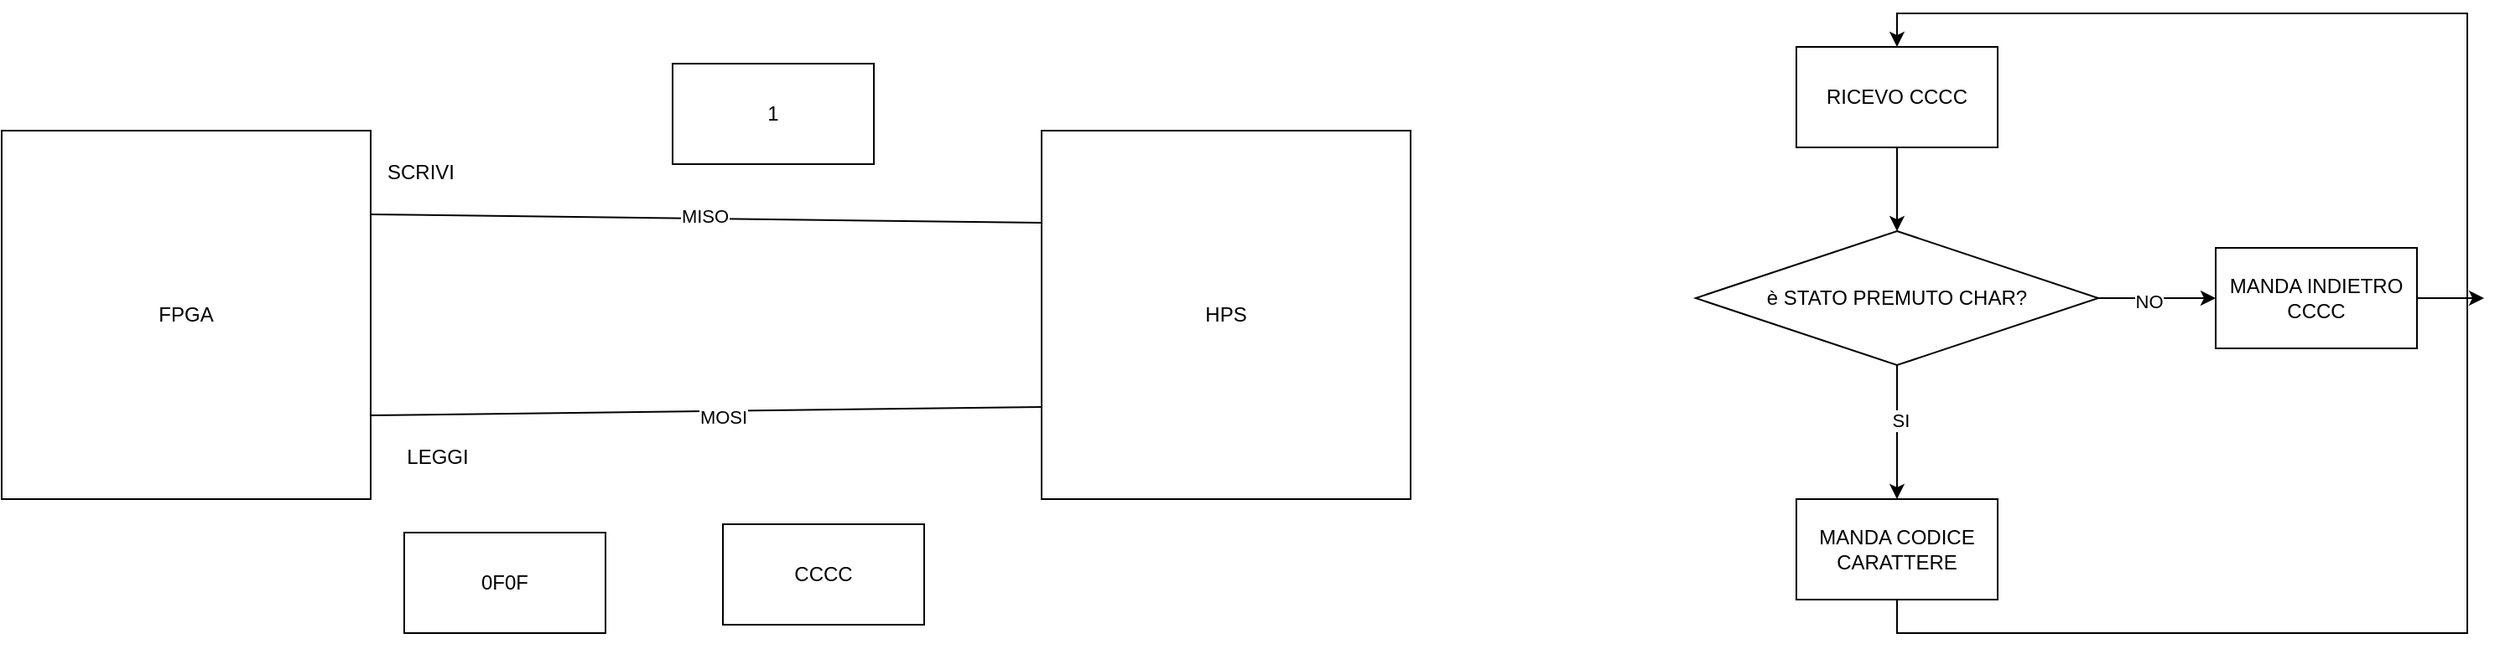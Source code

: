 <mxfile version="26.0.7">
  <diagram name="Pagina-1" id="Sj_bBYHeN6xlA8eLqvo7">
    <mxGraphModel dx="4417" dy="2549" grid="1" gridSize="10" guides="1" tooltips="1" connect="1" arrows="1" fold="1" page="1" pageScale="1" pageWidth="827" pageHeight="1169" math="0" shadow="0">
      <root>
        <mxCell id="0" />
        <mxCell id="1" parent="0" />
        <mxCell id="hS2ahAkCgm4XAbICK1G3-5" value="HPS" style="whiteSpace=wrap;html=1;aspect=fixed;" vertex="1" parent="1">
          <mxGeometry x="-1020" y="-880" width="220" height="220" as="geometry" />
        </mxCell>
        <mxCell id="hS2ahAkCgm4XAbICK1G3-4" value="FPGA" style="whiteSpace=wrap;html=1;aspect=fixed;" vertex="1" parent="1">
          <mxGeometry x="-1640" y="-880" width="220" height="220" as="geometry" />
        </mxCell>
        <mxCell id="hS2ahAkCgm4XAbICK1G3-2" value="CCCC" style="rounded=0;whiteSpace=wrap;html=1;" vertex="1" parent="1">
          <mxGeometry x="-1210" y="-645" width="120" height="60" as="geometry" />
        </mxCell>
        <mxCell id="hS2ahAkCgm4XAbICK1G3-3" value="0F0F" style="rounded=0;whiteSpace=wrap;html=1;" vertex="1" parent="1">
          <mxGeometry x="-1400" y="-640" width="120" height="60" as="geometry" />
        </mxCell>
        <mxCell id="hS2ahAkCgm4XAbICK1G3-6" value="" style="endArrow=none;html=1;rounded=0;entryX=0;entryY=0.75;entryDx=0;entryDy=0;" edge="1" parent="1" target="hS2ahAkCgm4XAbICK1G3-5">
          <mxGeometry width="50" height="50" relative="1" as="geometry">
            <mxPoint x="-1420" y="-710" as="sourcePoint" />
            <mxPoint x="-1370" y="-760" as="targetPoint" />
          </mxGeometry>
        </mxCell>
        <mxCell id="hS2ahAkCgm4XAbICK1G3-10" value="MOSI" style="edgeLabel;html=1;align=center;verticalAlign=middle;resizable=0;points=[];" vertex="1" connectable="0" parent="hS2ahAkCgm4XAbICK1G3-6">
          <mxGeometry x="0.05" y="-3" relative="1" as="geometry">
            <mxPoint as="offset" />
          </mxGeometry>
        </mxCell>
        <mxCell id="hS2ahAkCgm4XAbICK1G3-7" value="" style="endArrow=none;html=1;rounded=0;entryX=0;entryY=0.25;entryDx=0;entryDy=0;" edge="1" parent="1" target="hS2ahAkCgm4XAbICK1G3-5">
          <mxGeometry width="50" height="50" relative="1" as="geometry">
            <mxPoint x="-1420" y="-830" as="sourcePoint" />
            <mxPoint x="-1370" y="-880" as="targetPoint" />
          </mxGeometry>
        </mxCell>
        <mxCell id="hS2ahAkCgm4XAbICK1G3-9" value="MISO" style="edgeLabel;html=1;align=center;verticalAlign=middle;resizable=0;points=[];" vertex="1" connectable="0" parent="hS2ahAkCgm4XAbICK1G3-7">
          <mxGeometry x="-0.005" y="2" relative="1" as="geometry">
            <mxPoint as="offset" />
          </mxGeometry>
        </mxCell>
        <mxCell id="hS2ahAkCgm4XAbICK1G3-11" value="SCRIVI" style="text;html=1;align=center;verticalAlign=middle;whiteSpace=wrap;rounded=0;" vertex="1" parent="1">
          <mxGeometry x="-1420" y="-870" width="60" height="30" as="geometry" />
        </mxCell>
        <mxCell id="hS2ahAkCgm4XAbICK1G3-12" value="LEGGI" style="text;html=1;align=center;verticalAlign=middle;whiteSpace=wrap;rounded=0;" vertex="1" parent="1">
          <mxGeometry x="-1410" y="-700" width="60" height="30" as="geometry" />
        </mxCell>
        <mxCell id="hS2ahAkCgm4XAbICK1G3-21" style="edgeStyle=orthogonalEdgeStyle;rounded=0;orthogonalLoop=1;jettySize=auto;html=1;exitX=0.5;exitY=1;exitDx=0;exitDy=0;entryX=0.5;entryY=0;entryDx=0;entryDy=0;" edge="1" parent="1" source="hS2ahAkCgm4XAbICK1G3-13" target="hS2ahAkCgm4XAbICK1G3-18">
          <mxGeometry relative="1" as="geometry">
            <Array as="points">
              <mxPoint x="-510" y="-710" />
              <mxPoint x="-510" y="-710" />
            </Array>
          </mxGeometry>
        </mxCell>
        <mxCell id="hS2ahAkCgm4XAbICK1G3-22" value="SI" style="edgeLabel;html=1;align=center;verticalAlign=middle;resizable=0;points=[];" vertex="1" connectable="0" parent="hS2ahAkCgm4XAbICK1G3-21">
          <mxGeometry x="-0.175" y="2" relative="1" as="geometry">
            <mxPoint as="offset" />
          </mxGeometry>
        </mxCell>
        <mxCell id="hS2ahAkCgm4XAbICK1G3-23" style="edgeStyle=orthogonalEdgeStyle;rounded=0;orthogonalLoop=1;jettySize=auto;html=1;exitX=1;exitY=0.5;exitDx=0;exitDy=0;entryX=0;entryY=0.5;entryDx=0;entryDy=0;" edge="1" parent="1" source="hS2ahAkCgm4XAbICK1G3-13" target="hS2ahAkCgm4XAbICK1G3-20">
          <mxGeometry relative="1" as="geometry">
            <Array as="points">
              <mxPoint x="-360" y="-780" />
              <mxPoint x="-360" y="-780" />
            </Array>
          </mxGeometry>
        </mxCell>
        <mxCell id="hS2ahAkCgm4XAbICK1G3-24" value="NO" style="edgeLabel;html=1;align=center;verticalAlign=middle;resizable=0;points=[];" vertex="1" connectable="0" parent="hS2ahAkCgm4XAbICK1G3-23">
          <mxGeometry x="-0.143" y="-2" relative="1" as="geometry">
            <mxPoint as="offset" />
          </mxGeometry>
        </mxCell>
        <mxCell id="hS2ahAkCgm4XAbICK1G3-13" value="è STATO PREMUTO CHAR?" style="rhombus;whiteSpace=wrap;html=1;" vertex="1" parent="1">
          <mxGeometry x="-630" y="-820" width="240" height="80" as="geometry" />
        </mxCell>
        <mxCell id="hS2ahAkCgm4XAbICK1G3-25" style="edgeStyle=orthogonalEdgeStyle;rounded=0;orthogonalLoop=1;jettySize=auto;html=1;entryX=0.5;entryY=0;entryDx=0;entryDy=0;" edge="1" parent="1" source="hS2ahAkCgm4XAbICK1G3-14" target="hS2ahAkCgm4XAbICK1G3-13">
          <mxGeometry relative="1" as="geometry" />
        </mxCell>
        <mxCell id="hS2ahAkCgm4XAbICK1G3-14" value="RICEVO CCCC" style="rounded=0;whiteSpace=wrap;html=1;" vertex="1" parent="1">
          <mxGeometry x="-570" y="-930" width="120" height="60" as="geometry" />
        </mxCell>
        <mxCell id="hS2ahAkCgm4XAbICK1G3-26" style="edgeStyle=orthogonalEdgeStyle;rounded=0;orthogonalLoop=1;jettySize=auto;html=1;exitX=0.5;exitY=1;exitDx=0;exitDy=0;entryX=0.5;entryY=0;entryDx=0;entryDy=0;" edge="1" parent="1" source="hS2ahAkCgm4XAbICK1G3-18" target="hS2ahAkCgm4XAbICK1G3-14">
          <mxGeometry relative="1" as="geometry">
            <Array as="points">
              <mxPoint x="-510" y="-580" />
              <mxPoint x="-170" y="-580" />
              <mxPoint x="-170" y="-950" />
              <mxPoint x="-510" y="-950" />
            </Array>
          </mxGeometry>
        </mxCell>
        <mxCell id="hS2ahAkCgm4XAbICK1G3-18" value="MANDA CODICE CARATTERE" style="rounded=0;whiteSpace=wrap;html=1;" vertex="1" parent="1">
          <mxGeometry x="-570" y="-660" width="120" height="60" as="geometry" />
        </mxCell>
        <mxCell id="hS2ahAkCgm4XAbICK1G3-19" value="1" style="rounded=0;whiteSpace=wrap;html=1;" vertex="1" parent="1">
          <mxGeometry x="-1240" y="-920" width="120" height="60" as="geometry" />
        </mxCell>
        <mxCell id="hS2ahAkCgm4XAbICK1G3-27" style="edgeStyle=orthogonalEdgeStyle;rounded=0;orthogonalLoop=1;jettySize=auto;html=1;" edge="1" parent="1" source="hS2ahAkCgm4XAbICK1G3-20">
          <mxGeometry relative="1" as="geometry">
            <mxPoint x="-160" y="-780" as="targetPoint" />
          </mxGeometry>
        </mxCell>
        <mxCell id="hS2ahAkCgm4XAbICK1G3-20" value="MANDA INDIETRO&lt;div&gt;CCCC&lt;/div&gt;" style="rounded=0;whiteSpace=wrap;html=1;" vertex="1" parent="1">
          <mxGeometry x="-320" y="-810" width="120" height="60" as="geometry" />
        </mxCell>
      </root>
    </mxGraphModel>
  </diagram>
</mxfile>
